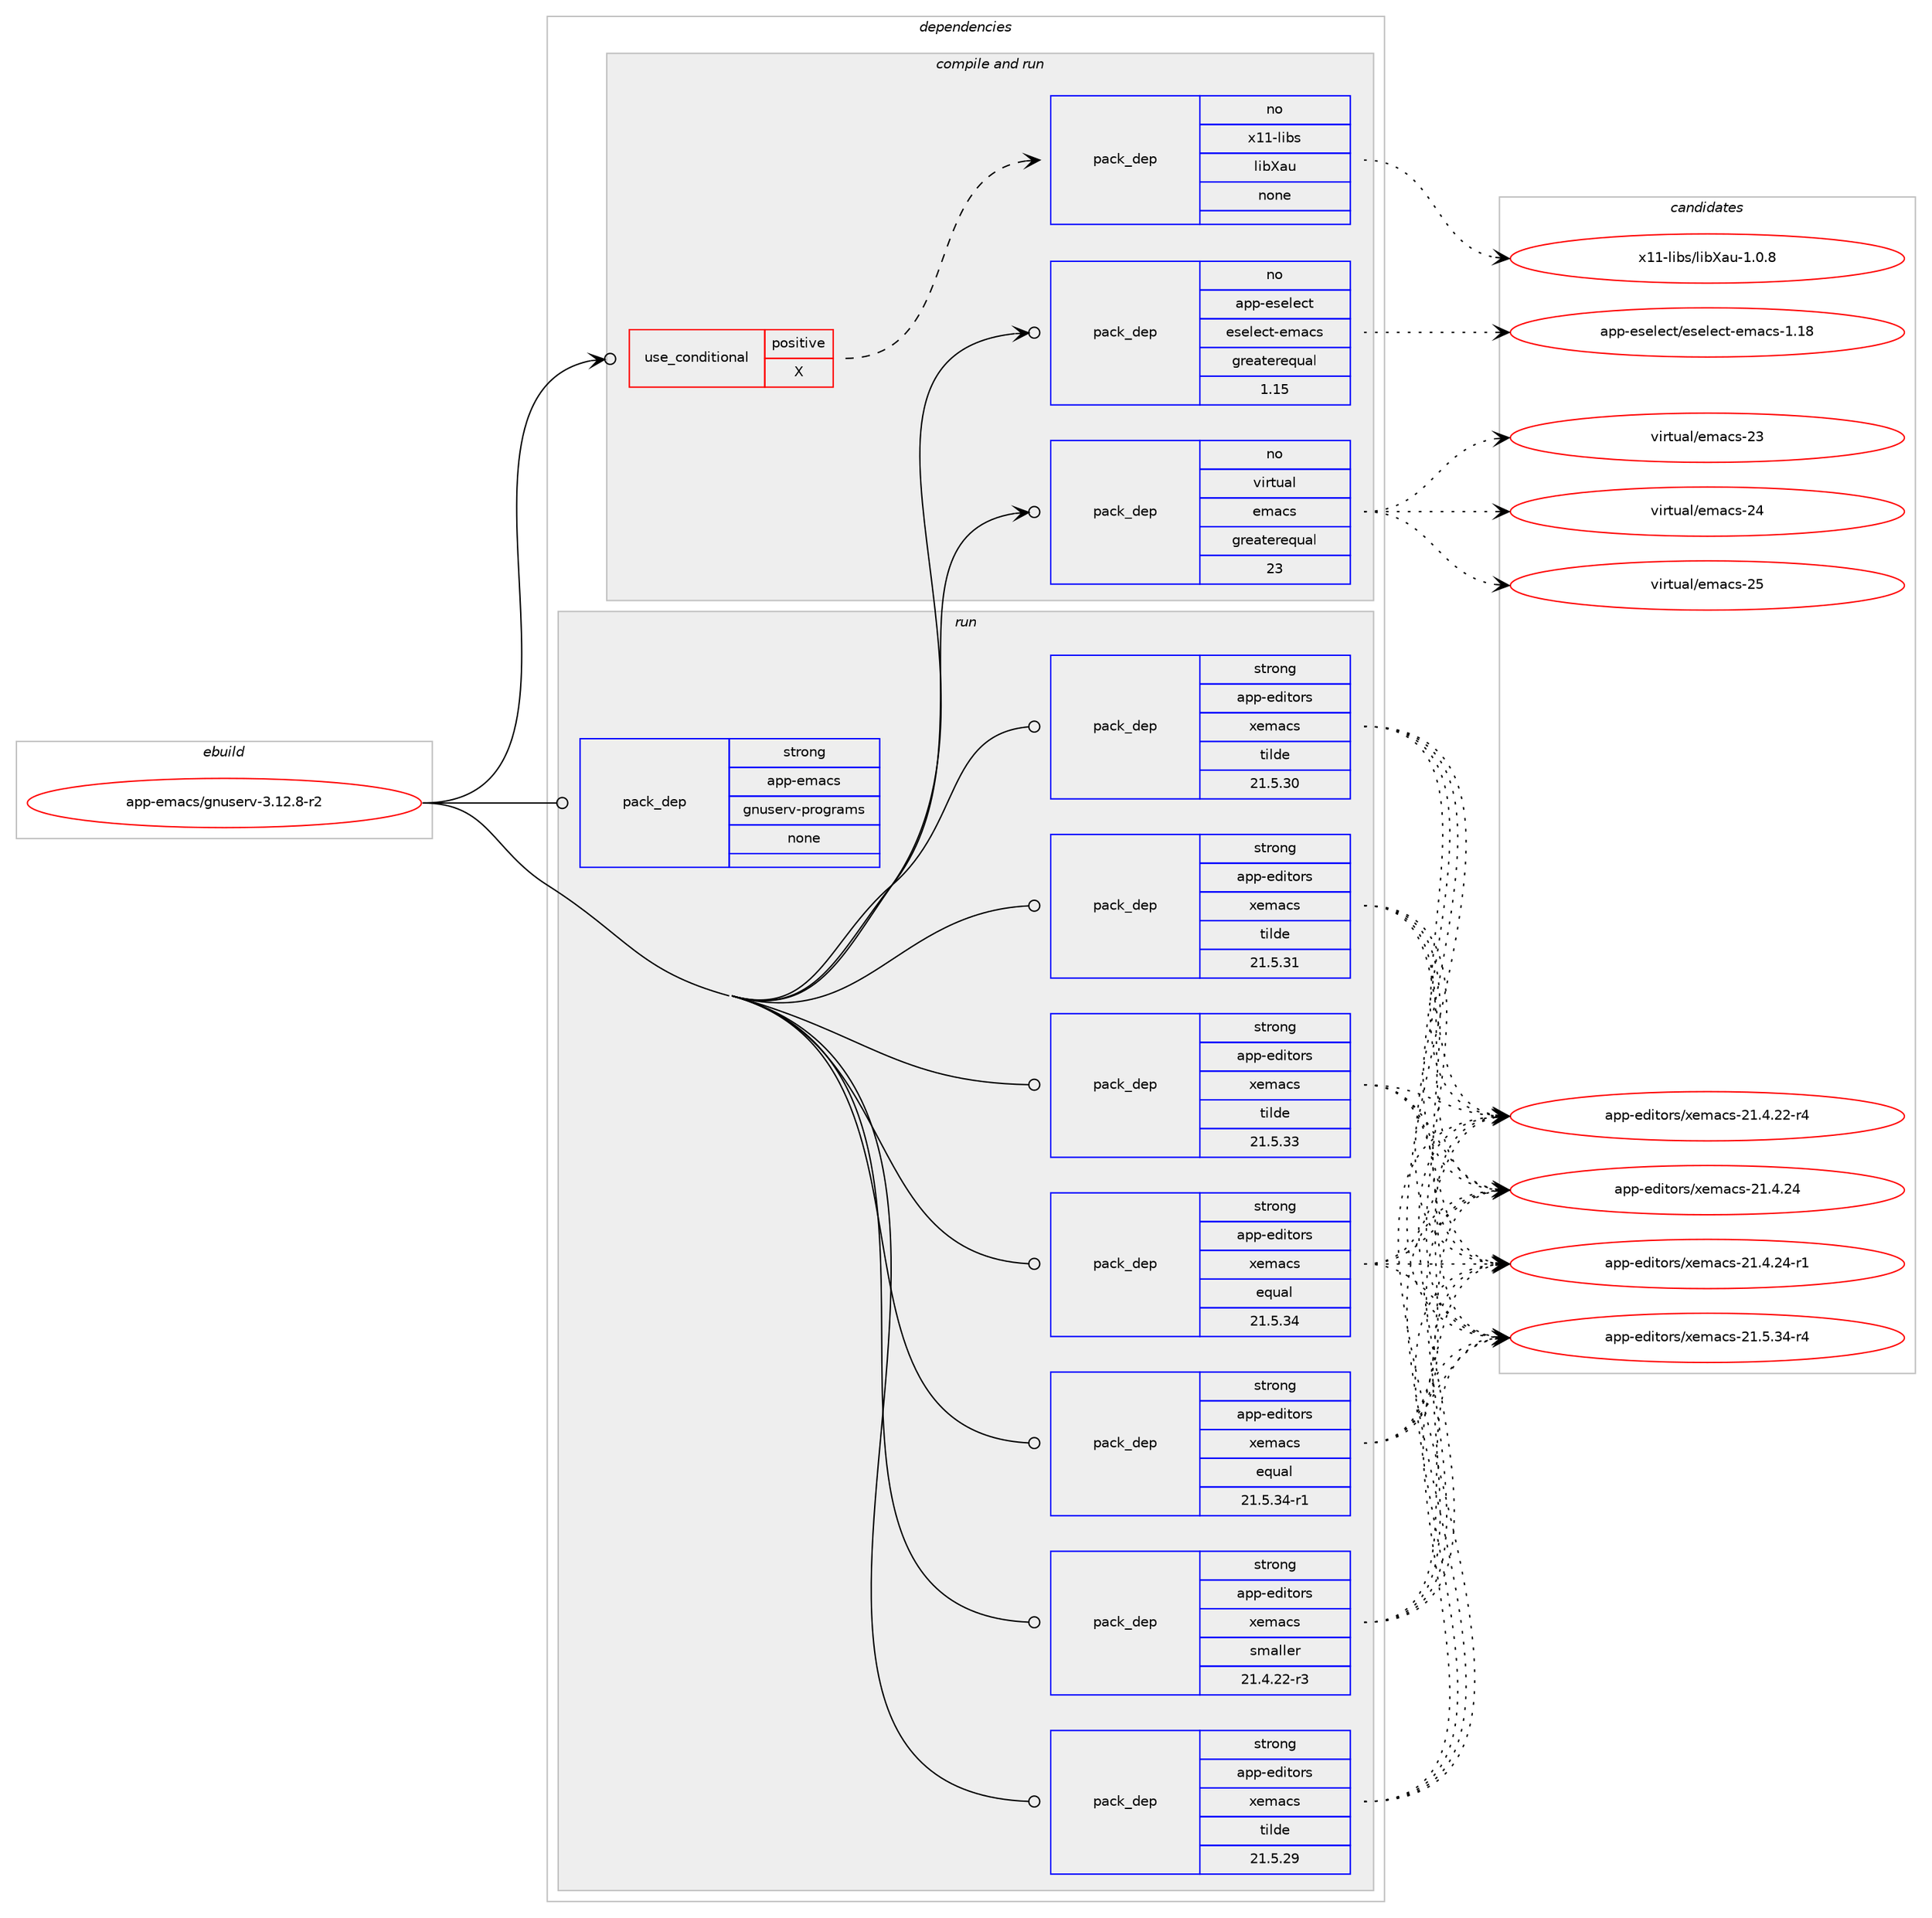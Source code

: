 digraph prolog {

# *************
# Graph options
# *************

newrank=true;
concentrate=true;
compound=true;
graph [rankdir=LR,fontname=Helvetica,fontsize=10,ranksep=1.5];#, ranksep=2.5, nodesep=0.2];
edge  [arrowhead=vee];
node  [fontname=Helvetica,fontsize=10];

# **********
# The ebuild
# **********

subgraph cluster_leftcol {
color=gray;
rank=same;
label=<<i>ebuild</i>>;
id [label="app-emacs/gnuserv-3.12.8-r2", color=red, width=4, href="../app-emacs/gnuserv-3.12.8-r2.svg"];
}

# ****************
# The dependencies
# ****************

subgraph cluster_midcol {
color=gray;
label=<<i>dependencies</i>>;
subgraph cluster_compile {
fillcolor="#eeeeee";
style=filled;
label=<<i>compile</i>>;
}
subgraph cluster_compileandrun {
fillcolor="#eeeeee";
style=filled;
label=<<i>compile and run</i>>;
subgraph cond4925 {
dependency19880 [label=<<TABLE BORDER="0" CELLBORDER="1" CELLSPACING="0" CELLPADDING="4"><TR><TD ROWSPAN="3" CELLPADDING="10">use_conditional</TD></TR><TR><TD>positive</TD></TR><TR><TD>X</TD></TR></TABLE>>, shape=none, color=red];
subgraph pack14545 {
dependency19881 [label=<<TABLE BORDER="0" CELLBORDER="1" CELLSPACING="0" CELLPADDING="4" WIDTH="220"><TR><TD ROWSPAN="6" CELLPADDING="30">pack_dep</TD></TR><TR><TD WIDTH="110">no</TD></TR><TR><TD>x11-libs</TD></TR><TR><TD>libXau</TD></TR><TR><TD>none</TD></TR><TR><TD></TD></TR></TABLE>>, shape=none, color=blue];
}
dependency19880:e -> dependency19881:w [weight=20,style="dashed",arrowhead="vee"];
}
id:e -> dependency19880:w [weight=20,style="solid",arrowhead="odotvee"];
subgraph pack14546 {
dependency19882 [label=<<TABLE BORDER="0" CELLBORDER="1" CELLSPACING="0" CELLPADDING="4" WIDTH="220"><TR><TD ROWSPAN="6" CELLPADDING="30">pack_dep</TD></TR><TR><TD WIDTH="110">no</TD></TR><TR><TD>app-eselect</TD></TR><TR><TD>eselect-emacs</TD></TR><TR><TD>greaterequal</TD></TR><TR><TD>1.15</TD></TR></TABLE>>, shape=none, color=blue];
}
id:e -> dependency19882:w [weight=20,style="solid",arrowhead="odotvee"];
subgraph pack14547 {
dependency19883 [label=<<TABLE BORDER="0" CELLBORDER="1" CELLSPACING="0" CELLPADDING="4" WIDTH="220"><TR><TD ROWSPAN="6" CELLPADDING="30">pack_dep</TD></TR><TR><TD WIDTH="110">no</TD></TR><TR><TD>virtual</TD></TR><TR><TD>emacs</TD></TR><TR><TD>greaterequal</TD></TR><TR><TD>23</TD></TR></TABLE>>, shape=none, color=blue];
}
id:e -> dependency19883:w [weight=20,style="solid",arrowhead="odotvee"];
}
subgraph cluster_run {
fillcolor="#eeeeee";
style=filled;
label=<<i>run</i>>;
subgraph pack14548 {
dependency19884 [label=<<TABLE BORDER="0" CELLBORDER="1" CELLSPACING="0" CELLPADDING="4" WIDTH="220"><TR><TD ROWSPAN="6" CELLPADDING="30">pack_dep</TD></TR><TR><TD WIDTH="110">strong</TD></TR><TR><TD>app-editors</TD></TR><TR><TD>xemacs</TD></TR><TR><TD>equal</TD></TR><TR><TD>21.5.34</TD></TR></TABLE>>, shape=none, color=blue];
}
id:e -> dependency19884:w [weight=20,style="solid",arrowhead="odot"];
subgraph pack14549 {
dependency19885 [label=<<TABLE BORDER="0" CELLBORDER="1" CELLSPACING="0" CELLPADDING="4" WIDTH="220"><TR><TD ROWSPAN="6" CELLPADDING="30">pack_dep</TD></TR><TR><TD WIDTH="110">strong</TD></TR><TR><TD>app-editors</TD></TR><TR><TD>xemacs</TD></TR><TR><TD>equal</TD></TR><TR><TD>21.5.34-r1</TD></TR></TABLE>>, shape=none, color=blue];
}
id:e -> dependency19885:w [weight=20,style="solid",arrowhead="odot"];
subgraph pack14550 {
dependency19886 [label=<<TABLE BORDER="0" CELLBORDER="1" CELLSPACING="0" CELLPADDING="4" WIDTH="220"><TR><TD ROWSPAN="6" CELLPADDING="30">pack_dep</TD></TR><TR><TD WIDTH="110">strong</TD></TR><TR><TD>app-editors</TD></TR><TR><TD>xemacs</TD></TR><TR><TD>smaller</TD></TR><TR><TD>21.4.22-r3</TD></TR></TABLE>>, shape=none, color=blue];
}
id:e -> dependency19886:w [weight=20,style="solid",arrowhead="odot"];
subgraph pack14551 {
dependency19887 [label=<<TABLE BORDER="0" CELLBORDER="1" CELLSPACING="0" CELLPADDING="4" WIDTH="220"><TR><TD ROWSPAN="6" CELLPADDING="30">pack_dep</TD></TR><TR><TD WIDTH="110">strong</TD></TR><TR><TD>app-editors</TD></TR><TR><TD>xemacs</TD></TR><TR><TD>tilde</TD></TR><TR><TD>21.5.29</TD></TR></TABLE>>, shape=none, color=blue];
}
id:e -> dependency19887:w [weight=20,style="solid",arrowhead="odot"];
subgraph pack14552 {
dependency19888 [label=<<TABLE BORDER="0" CELLBORDER="1" CELLSPACING="0" CELLPADDING="4" WIDTH="220"><TR><TD ROWSPAN="6" CELLPADDING="30">pack_dep</TD></TR><TR><TD WIDTH="110">strong</TD></TR><TR><TD>app-editors</TD></TR><TR><TD>xemacs</TD></TR><TR><TD>tilde</TD></TR><TR><TD>21.5.30</TD></TR></TABLE>>, shape=none, color=blue];
}
id:e -> dependency19888:w [weight=20,style="solid",arrowhead="odot"];
subgraph pack14553 {
dependency19889 [label=<<TABLE BORDER="0" CELLBORDER="1" CELLSPACING="0" CELLPADDING="4" WIDTH="220"><TR><TD ROWSPAN="6" CELLPADDING="30">pack_dep</TD></TR><TR><TD WIDTH="110">strong</TD></TR><TR><TD>app-editors</TD></TR><TR><TD>xemacs</TD></TR><TR><TD>tilde</TD></TR><TR><TD>21.5.31</TD></TR></TABLE>>, shape=none, color=blue];
}
id:e -> dependency19889:w [weight=20,style="solid",arrowhead="odot"];
subgraph pack14554 {
dependency19890 [label=<<TABLE BORDER="0" CELLBORDER="1" CELLSPACING="0" CELLPADDING="4" WIDTH="220"><TR><TD ROWSPAN="6" CELLPADDING="30">pack_dep</TD></TR><TR><TD WIDTH="110">strong</TD></TR><TR><TD>app-editors</TD></TR><TR><TD>xemacs</TD></TR><TR><TD>tilde</TD></TR><TR><TD>21.5.33</TD></TR></TABLE>>, shape=none, color=blue];
}
id:e -> dependency19890:w [weight=20,style="solid",arrowhead="odot"];
subgraph pack14555 {
dependency19891 [label=<<TABLE BORDER="0" CELLBORDER="1" CELLSPACING="0" CELLPADDING="4" WIDTH="220"><TR><TD ROWSPAN="6" CELLPADDING="30">pack_dep</TD></TR><TR><TD WIDTH="110">strong</TD></TR><TR><TD>app-emacs</TD></TR><TR><TD>gnuserv-programs</TD></TR><TR><TD>none</TD></TR><TR><TD></TD></TR></TABLE>>, shape=none, color=blue];
}
id:e -> dependency19891:w [weight=20,style="solid",arrowhead="odot"];
}
}

# **************
# The candidates
# **************

subgraph cluster_choices {
rank=same;
color=gray;
label=<<i>candidates</i>>;

subgraph choice14545 {
color=black;
nodesep=1;
choice1204949451081059811547108105988897117454946484656 [label="x11-libs/libXau-1.0.8", color=red, width=4,href="../x11-libs/libXau-1.0.8.svg"];
dependency19881:e -> choice1204949451081059811547108105988897117454946484656:w [style=dotted,weight="100"];
}
subgraph choice14546 {
color=black;
nodesep=1;
choice97112112451011151011081019911647101115101108101991164510110997991154549464956 [label="app-eselect/eselect-emacs-1.18", color=red, width=4,href="../app-eselect/eselect-emacs-1.18.svg"];
dependency19882:e -> choice97112112451011151011081019911647101115101108101991164510110997991154549464956:w [style=dotted,weight="100"];
}
subgraph choice14547 {
color=black;
nodesep=1;
choice11810511411611797108471011099799115455051 [label="virtual/emacs-23", color=red, width=4,href="../virtual/emacs-23.svg"];
choice11810511411611797108471011099799115455052 [label="virtual/emacs-24", color=red, width=4,href="../virtual/emacs-24.svg"];
choice11810511411611797108471011099799115455053 [label="virtual/emacs-25", color=red, width=4,href="../virtual/emacs-25.svg"];
dependency19883:e -> choice11810511411611797108471011099799115455051:w [style=dotted,weight="100"];
dependency19883:e -> choice11810511411611797108471011099799115455052:w [style=dotted,weight="100"];
dependency19883:e -> choice11810511411611797108471011099799115455053:w [style=dotted,weight="100"];
}
subgraph choice14548 {
color=black;
nodesep=1;
choice971121124510110010511611111411547120101109979911545504946524650504511452 [label="app-editors/xemacs-21.4.22-r4", color=red, width=4,href="../app-editors/xemacs-21.4.22-r4.svg"];
choice97112112451011001051161111141154712010110997991154550494652465052 [label="app-editors/xemacs-21.4.24", color=red, width=4,href="../app-editors/xemacs-21.4.24.svg"];
choice971121124510110010511611111411547120101109979911545504946524650524511449 [label="app-editors/xemacs-21.4.24-r1", color=red, width=4,href="../app-editors/xemacs-21.4.24-r1.svg"];
choice971121124510110010511611111411547120101109979911545504946534651524511452 [label="app-editors/xemacs-21.5.34-r4", color=red, width=4,href="../app-editors/xemacs-21.5.34-r4.svg"];
dependency19884:e -> choice971121124510110010511611111411547120101109979911545504946524650504511452:w [style=dotted,weight="100"];
dependency19884:e -> choice97112112451011001051161111141154712010110997991154550494652465052:w [style=dotted,weight="100"];
dependency19884:e -> choice971121124510110010511611111411547120101109979911545504946524650524511449:w [style=dotted,weight="100"];
dependency19884:e -> choice971121124510110010511611111411547120101109979911545504946534651524511452:w [style=dotted,weight="100"];
}
subgraph choice14549 {
color=black;
nodesep=1;
choice971121124510110010511611111411547120101109979911545504946524650504511452 [label="app-editors/xemacs-21.4.22-r4", color=red, width=4,href="../app-editors/xemacs-21.4.22-r4.svg"];
choice97112112451011001051161111141154712010110997991154550494652465052 [label="app-editors/xemacs-21.4.24", color=red, width=4,href="../app-editors/xemacs-21.4.24.svg"];
choice971121124510110010511611111411547120101109979911545504946524650524511449 [label="app-editors/xemacs-21.4.24-r1", color=red, width=4,href="../app-editors/xemacs-21.4.24-r1.svg"];
choice971121124510110010511611111411547120101109979911545504946534651524511452 [label="app-editors/xemacs-21.5.34-r4", color=red, width=4,href="../app-editors/xemacs-21.5.34-r4.svg"];
dependency19885:e -> choice971121124510110010511611111411547120101109979911545504946524650504511452:w [style=dotted,weight="100"];
dependency19885:e -> choice97112112451011001051161111141154712010110997991154550494652465052:w [style=dotted,weight="100"];
dependency19885:e -> choice971121124510110010511611111411547120101109979911545504946524650524511449:w [style=dotted,weight="100"];
dependency19885:e -> choice971121124510110010511611111411547120101109979911545504946534651524511452:w [style=dotted,weight="100"];
}
subgraph choice14550 {
color=black;
nodesep=1;
choice971121124510110010511611111411547120101109979911545504946524650504511452 [label="app-editors/xemacs-21.4.22-r4", color=red, width=4,href="../app-editors/xemacs-21.4.22-r4.svg"];
choice97112112451011001051161111141154712010110997991154550494652465052 [label="app-editors/xemacs-21.4.24", color=red, width=4,href="../app-editors/xemacs-21.4.24.svg"];
choice971121124510110010511611111411547120101109979911545504946524650524511449 [label="app-editors/xemacs-21.4.24-r1", color=red, width=4,href="../app-editors/xemacs-21.4.24-r1.svg"];
choice971121124510110010511611111411547120101109979911545504946534651524511452 [label="app-editors/xemacs-21.5.34-r4", color=red, width=4,href="../app-editors/xemacs-21.5.34-r4.svg"];
dependency19886:e -> choice971121124510110010511611111411547120101109979911545504946524650504511452:w [style=dotted,weight="100"];
dependency19886:e -> choice97112112451011001051161111141154712010110997991154550494652465052:w [style=dotted,weight="100"];
dependency19886:e -> choice971121124510110010511611111411547120101109979911545504946524650524511449:w [style=dotted,weight="100"];
dependency19886:e -> choice971121124510110010511611111411547120101109979911545504946534651524511452:w [style=dotted,weight="100"];
}
subgraph choice14551 {
color=black;
nodesep=1;
choice971121124510110010511611111411547120101109979911545504946524650504511452 [label="app-editors/xemacs-21.4.22-r4", color=red, width=4,href="../app-editors/xemacs-21.4.22-r4.svg"];
choice97112112451011001051161111141154712010110997991154550494652465052 [label="app-editors/xemacs-21.4.24", color=red, width=4,href="../app-editors/xemacs-21.4.24.svg"];
choice971121124510110010511611111411547120101109979911545504946524650524511449 [label="app-editors/xemacs-21.4.24-r1", color=red, width=4,href="../app-editors/xemacs-21.4.24-r1.svg"];
choice971121124510110010511611111411547120101109979911545504946534651524511452 [label="app-editors/xemacs-21.5.34-r4", color=red, width=4,href="../app-editors/xemacs-21.5.34-r4.svg"];
dependency19887:e -> choice971121124510110010511611111411547120101109979911545504946524650504511452:w [style=dotted,weight="100"];
dependency19887:e -> choice97112112451011001051161111141154712010110997991154550494652465052:w [style=dotted,weight="100"];
dependency19887:e -> choice971121124510110010511611111411547120101109979911545504946524650524511449:w [style=dotted,weight="100"];
dependency19887:e -> choice971121124510110010511611111411547120101109979911545504946534651524511452:w [style=dotted,weight="100"];
}
subgraph choice14552 {
color=black;
nodesep=1;
choice971121124510110010511611111411547120101109979911545504946524650504511452 [label="app-editors/xemacs-21.4.22-r4", color=red, width=4,href="../app-editors/xemacs-21.4.22-r4.svg"];
choice97112112451011001051161111141154712010110997991154550494652465052 [label="app-editors/xemacs-21.4.24", color=red, width=4,href="../app-editors/xemacs-21.4.24.svg"];
choice971121124510110010511611111411547120101109979911545504946524650524511449 [label="app-editors/xemacs-21.4.24-r1", color=red, width=4,href="../app-editors/xemacs-21.4.24-r1.svg"];
choice971121124510110010511611111411547120101109979911545504946534651524511452 [label="app-editors/xemacs-21.5.34-r4", color=red, width=4,href="../app-editors/xemacs-21.5.34-r4.svg"];
dependency19888:e -> choice971121124510110010511611111411547120101109979911545504946524650504511452:w [style=dotted,weight="100"];
dependency19888:e -> choice97112112451011001051161111141154712010110997991154550494652465052:w [style=dotted,weight="100"];
dependency19888:e -> choice971121124510110010511611111411547120101109979911545504946524650524511449:w [style=dotted,weight="100"];
dependency19888:e -> choice971121124510110010511611111411547120101109979911545504946534651524511452:w [style=dotted,weight="100"];
}
subgraph choice14553 {
color=black;
nodesep=1;
choice971121124510110010511611111411547120101109979911545504946524650504511452 [label="app-editors/xemacs-21.4.22-r4", color=red, width=4,href="../app-editors/xemacs-21.4.22-r4.svg"];
choice97112112451011001051161111141154712010110997991154550494652465052 [label="app-editors/xemacs-21.4.24", color=red, width=4,href="../app-editors/xemacs-21.4.24.svg"];
choice971121124510110010511611111411547120101109979911545504946524650524511449 [label="app-editors/xemacs-21.4.24-r1", color=red, width=4,href="../app-editors/xemacs-21.4.24-r1.svg"];
choice971121124510110010511611111411547120101109979911545504946534651524511452 [label="app-editors/xemacs-21.5.34-r4", color=red, width=4,href="../app-editors/xemacs-21.5.34-r4.svg"];
dependency19889:e -> choice971121124510110010511611111411547120101109979911545504946524650504511452:w [style=dotted,weight="100"];
dependency19889:e -> choice97112112451011001051161111141154712010110997991154550494652465052:w [style=dotted,weight="100"];
dependency19889:e -> choice971121124510110010511611111411547120101109979911545504946524650524511449:w [style=dotted,weight="100"];
dependency19889:e -> choice971121124510110010511611111411547120101109979911545504946534651524511452:w [style=dotted,weight="100"];
}
subgraph choice14554 {
color=black;
nodesep=1;
choice971121124510110010511611111411547120101109979911545504946524650504511452 [label="app-editors/xemacs-21.4.22-r4", color=red, width=4,href="../app-editors/xemacs-21.4.22-r4.svg"];
choice97112112451011001051161111141154712010110997991154550494652465052 [label="app-editors/xemacs-21.4.24", color=red, width=4,href="../app-editors/xemacs-21.4.24.svg"];
choice971121124510110010511611111411547120101109979911545504946524650524511449 [label="app-editors/xemacs-21.4.24-r1", color=red, width=4,href="../app-editors/xemacs-21.4.24-r1.svg"];
choice971121124510110010511611111411547120101109979911545504946534651524511452 [label="app-editors/xemacs-21.5.34-r4", color=red, width=4,href="../app-editors/xemacs-21.5.34-r4.svg"];
dependency19890:e -> choice971121124510110010511611111411547120101109979911545504946524650504511452:w [style=dotted,weight="100"];
dependency19890:e -> choice97112112451011001051161111141154712010110997991154550494652465052:w [style=dotted,weight="100"];
dependency19890:e -> choice971121124510110010511611111411547120101109979911545504946524650524511449:w [style=dotted,weight="100"];
dependency19890:e -> choice971121124510110010511611111411547120101109979911545504946534651524511452:w [style=dotted,weight="100"];
}
subgraph choice14555 {
color=black;
nodesep=1;
}
}

}
